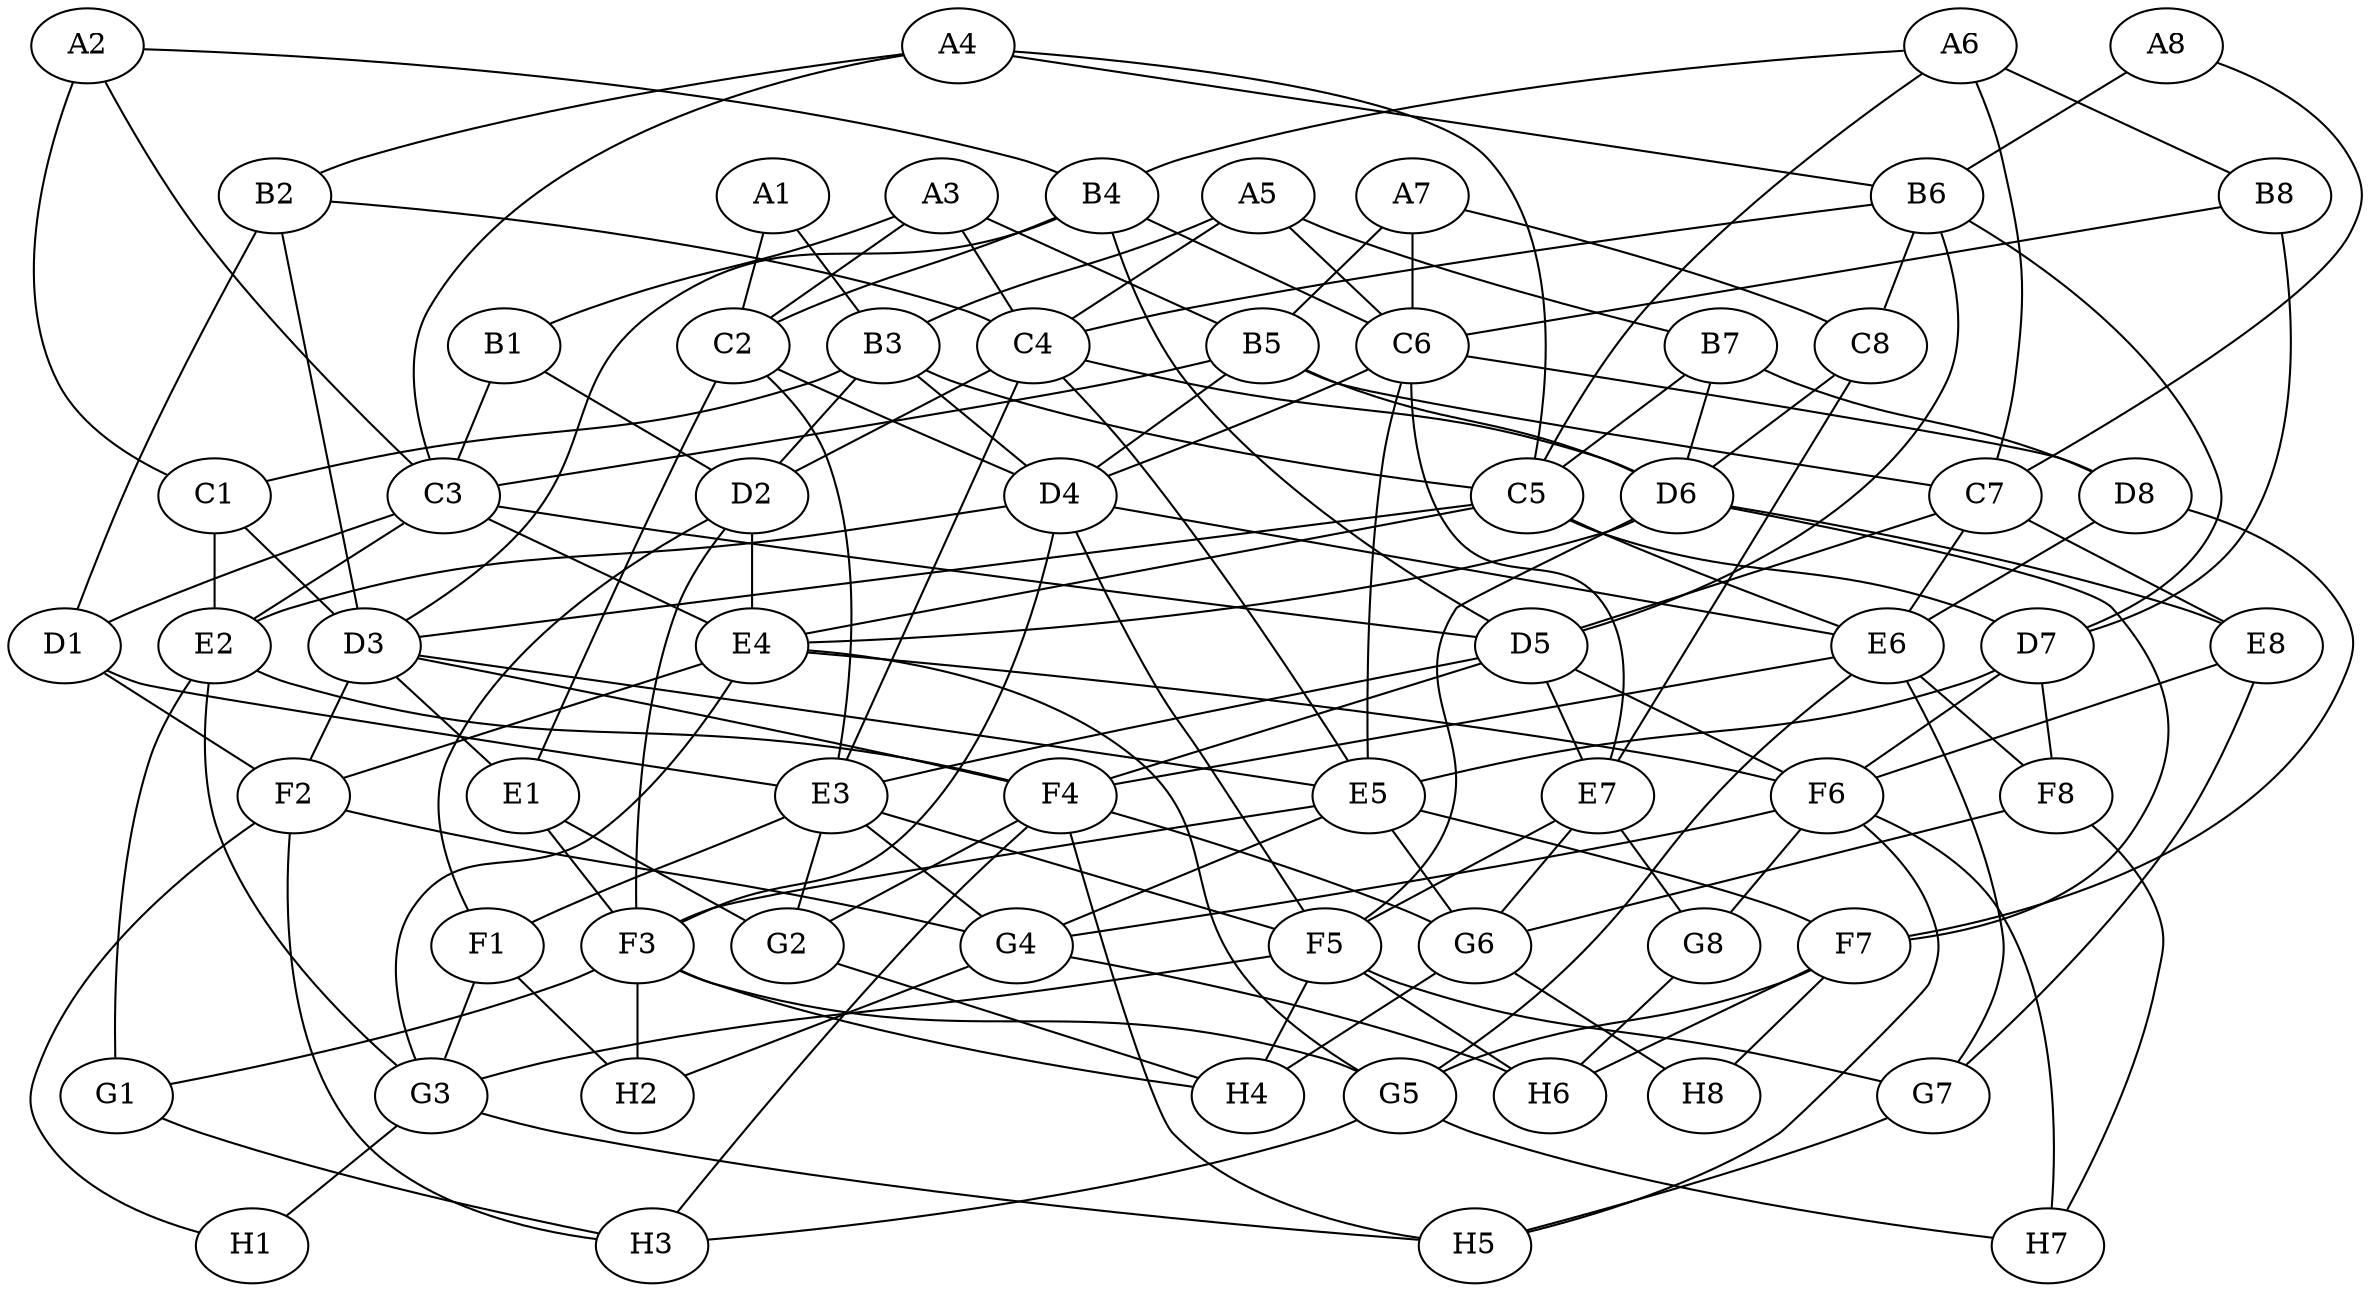 strict graph {
A1--B3
A1--C2
A2--B4
A2--C1
A2--C3
A3--B1
A3--B5
A3--C2
A3--C4
A4--B2
A4--B6
A4--C3
A4--C5
A5--B3
A5--B7
A5--C4
A5--C6
A6--B4
A6--B8
A6--C5
A6--C7
A7--B5
A7--C6
A7--C8
A8--B6
A8--C7
B1--A3
B1--C3
B1--D2
B2--A4
B2--C4
B2--D1
B2--D3
B3--A1
B3--A5
B3--C1
B3--C5
B3--D2
B3--D4
B4--A2
B4--A6
B4--C2
B4--C6
B4--D3
B4--D5
B5--A3
B5--A7
B5--C3
B5--C7
B5--D4
B5--D6
B6--A4
B6--A8
B6--C4
B6--C8
B6--D5
B6--D7
B7--A5
B7--C5
B7--D6
B7--D8
B8--A6
B8--C6
B8--D7
C1--A2
C1--B3
C1--D3
C1--E2
C2--A1
C2--A3
C2--B4
C2--D4
C2--E1
C2--E3
C3--A2
C3--A4
C3--B1
C3--B5
C3--D1
C3--D5
C3--E2
C3--E4
C4--A3
C4--A5
C4--B2
C4--B6
C4--D2
C4--D6
C4--E3
C4--E5
C5--A4
C5--A6
C5--B3
C5--B7
C5--D3
C5--D7
C5--E4
C5--E6
C6--A5
C6--A7
C6--B4
C6--B8
C6--D4
C6--D8
C6--E5
C6--E7
C7--A6
C7--A8
C7--B5
C7--D5
C7--E6
C7--E8
C8--A7
C8--B6
C8--D6
C8--E7
D1--B2
D1--C3
D1--E3
D1--F2
D2--B1
D2--B3
D2--C4
D2--E4
D2--F1
D2--F3
D3--B2
D3--B4
D3--C1
D3--C5
D3--E1
D3--E5
D3--F2
D3--F4
D4--B3
D4--B5
D4--C2
D4--C6
D4--E2
D4--E6
D4--F3
D4--F5
D5--B4
D5--B6
D5--C3
D5--C7
D5--E3
D5--E7
D5--F4
D5--F6
D6--B5
D6--B7
D6--C4
D6--C8
D6--E4
D6--E8
D6--F5
D6--F7
D7--B6
D7--B8
D7--C5
D7--E5
D7--F6
D7--F8
D8--B7
D8--C6
D8--E6
D8--F7
E1--C2
E1--D3
E1--F3
E1--G2
E2--C1
E2--C3
E2--D4
E2--F4
E2--G1
E2--G3
E3--C2
E3--C4
E3--D1
E3--D5
E3--F1
E3--F5
E3--G2
E3--G4
E4--C3
E4--C5
E4--D2
E4--D6
E4--F2
E4--F6
E4--G3
E4--G5
E5--C4
E5--C6
E5--D3
E5--D7
E5--F3
E5--F7
E5--G4
E5--G6
E6--C5
E6--C7
E6--D4
E6--D8
E6--F4
E6--F8
E6--G5
E6--G7
E7--C6
E7--C8
E7--D5
E7--F5
E7--G6
E7--G8
E8--C7
E8--D6
E8--F6
E8--G7
F1--D2
F1--E3
F1--G3
F1--H2
F2--D1
F2--D3
F2--E4
F2--G4
F2--H1
F2--H3
F3--D2
F3--D4
F3--E1
F3--E5
F3--G1
F3--G5
F3--H2
F3--H4
F4--D3
F4--D5
F4--E2
F4--E6
F4--G2
F4--G6
F4--H3
F4--H5
F5--D4
F5--D6
F5--E3
F5--E7
F5--G3
F5--G7
F5--H4
F5--H6
F6--D5
F6--D7
F6--E4
F6--E8
F6--G4
F6--G8
F6--H5
F6--H7
F7--D6
F7--D8
F7--E5
F7--G5
F7--H6
F7--H8
F8--D7
F8--E6
F8--G6
F8--H7
G1--E2
G1--F3
G1--H3
G2--E1
G2--E3
G2--F4
G2--H4
G3--E2
G3--E4
G3--F1
G3--F5
G3--H1
G3--H5
G4--E3
G4--E5
G4--F2
G4--F6
G4--H2
G4--H6
G5--E4
G5--E6
G5--F3
G5--F7
G5--H3
G5--H7
G6--E5
G6--E7
G6--F4
G6--F8
G6--H4
G6--H8
G7--E6
G7--E8
G7--F5
G7--H5
G8--E7
G8--F6
G8--H6
H1--F2
H1--G3
H2--F1
H2--F3
H2--G4
H3--F2
H3--F4
H3--G1
H3--G5
H4--F3
H4--F5
H4--G2
H4--G6
H5--F4
H5--F6
H5--G3
H5--G7
H6--F5
H6--F7
H6--G4
H6--G8
H7--F6
H7--F8
H7--G5
H8--F7
H8--G6
}